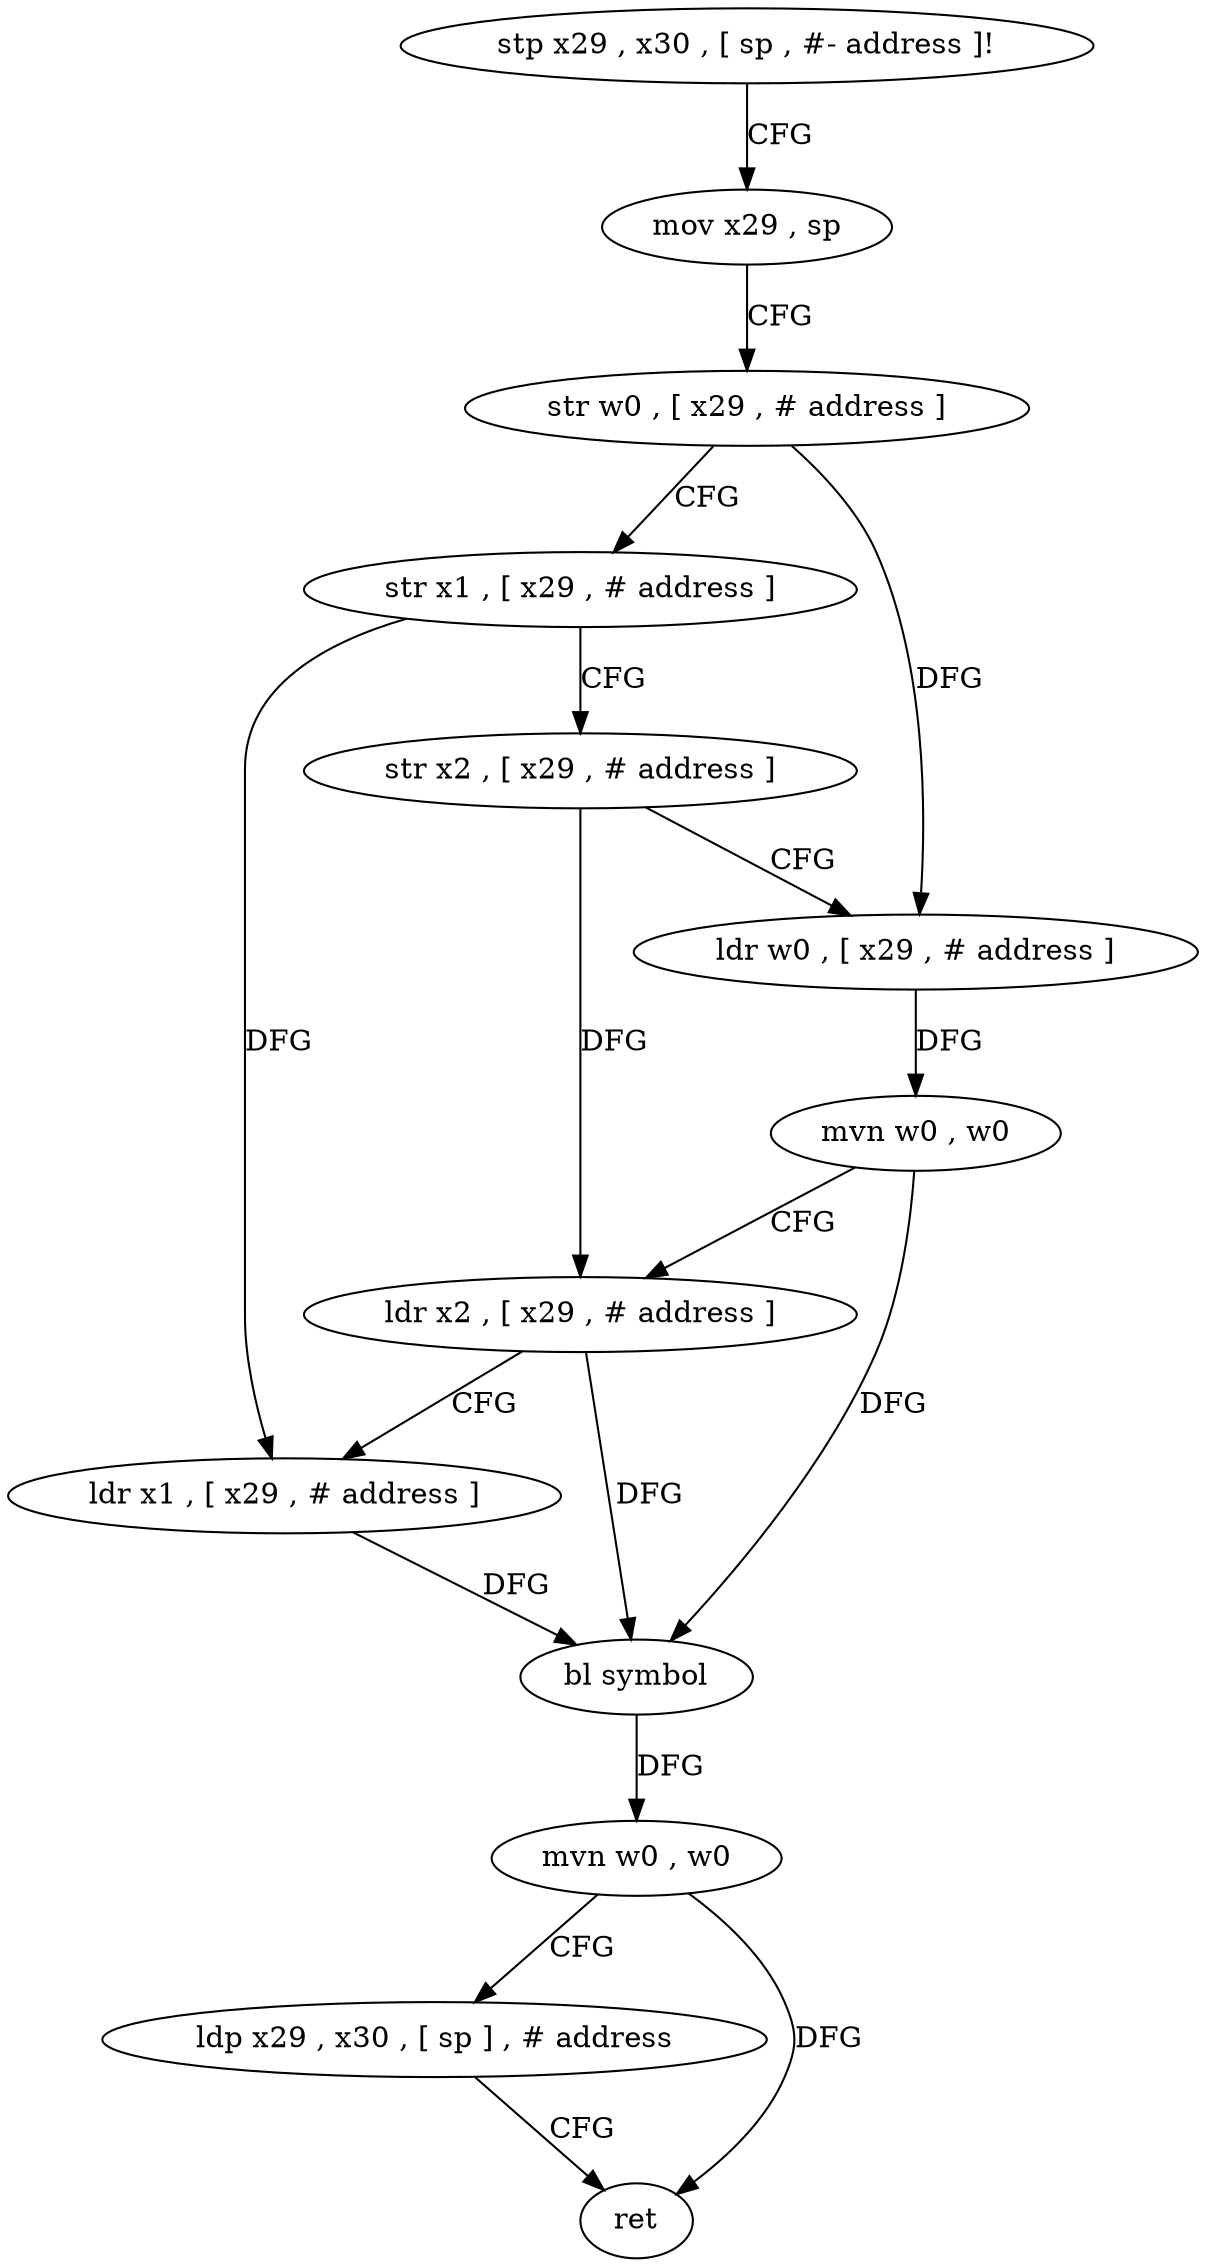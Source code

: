 digraph "func" {
"206152" [label = "stp x29 , x30 , [ sp , #- address ]!" ]
"206156" [label = "mov x29 , sp" ]
"206160" [label = "str w0 , [ x29 , # address ]" ]
"206164" [label = "str x1 , [ x29 , # address ]" ]
"206168" [label = "str x2 , [ x29 , # address ]" ]
"206172" [label = "ldr w0 , [ x29 , # address ]" ]
"206176" [label = "mvn w0 , w0" ]
"206180" [label = "ldr x2 , [ x29 , # address ]" ]
"206184" [label = "ldr x1 , [ x29 , # address ]" ]
"206188" [label = "bl symbol" ]
"206192" [label = "mvn w0 , w0" ]
"206196" [label = "ldp x29 , x30 , [ sp ] , # address" ]
"206200" [label = "ret" ]
"206152" -> "206156" [ label = "CFG" ]
"206156" -> "206160" [ label = "CFG" ]
"206160" -> "206164" [ label = "CFG" ]
"206160" -> "206172" [ label = "DFG" ]
"206164" -> "206168" [ label = "CFG" ]
"206164" -> "206184" [ label = "DFG" ]
"206168" -> "206172" [ label = "CFG" ]
"206168" -> "206180" [ label = "DFG" ]
"206172" -> "206176" [ label = "DFG" ]
"206176" -> "206180" [ label = "CFG" ]
"206176" -> "206188" [ label = "DFG" ]
"206180" -> "206184" [ label = "CFG" ]
"206180" -> "206188" [ label = "DFG" ]
"206184" -> "206188" [ label = "DFG" ]
"206188" -> "206192" [ label = "DFG" ]
"206192" -> "206196" [ label = "CFG" ]
"206192" -> "206200" [ label = "DFG" ]
"206196" -> "206200" [ label = "CFG" ]
}
